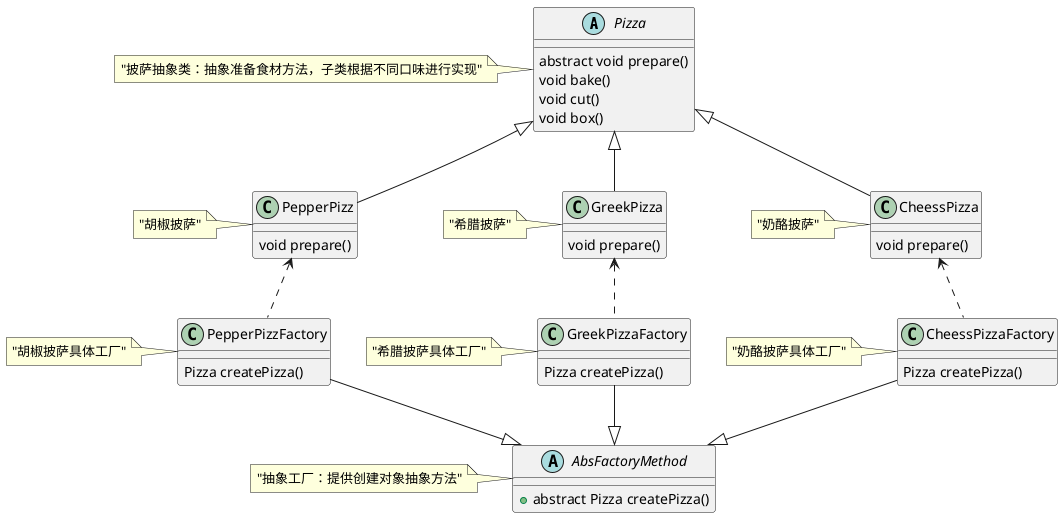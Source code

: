 @startuml

abstract class Pizza{
    abstract void prepare()
    void bake()
    void cut()
    void box()
}
class CheessPizza{
    void prepare()
}
class PepperPizz{
    void prepare()
}
class GreekPizza{
    void prepare()
}
class CheessPizzaFactory{
    Pizza createPizza()
}
class PepperPizzFactory{
    Pizza createPizza()
}
class GreekPizzaFactory{
    Pizza createPizza()
}
abstract class AbsFactoryMethod{
   + abstract Pizza createPizza()
}
Pizza <|-- CheessPizza
Pizza <|-- PepperPizz
Pizza <|-- GreekPizza

CheessPizza <.. CheessPizzaFactory
PepperPizz <.. PepperPizzFactory
GreekPizza <.. GreekPizzaFactory

CheessPizzaFactory --|> AbsFactoryMethod
PepperPizzFactory --|> AbsFactoryMethod
GreekPizzaFactory --|> AbsFactoryMethod
note left of Pizza : "披萨抽象类：抽象准备食材方法，子类根据不同口味进行实现"
note left of CheessPizza : "奶酪披萨"
note left of GreekPizza : "希腊披萨"
note left of PepperPizz : "胡椒披萨"
note left of AbsFactoryMethod : "抽象工厂：提供创建对象抽象方法"
note left of CheessPizzaFactory : "奶酪披萨具体工厂"
note left of PepperPizzFactory : "胡椒披萨具体工厂"
note left of GreekPizzaFactory : "希腊披萨具体工厂"
@enduml